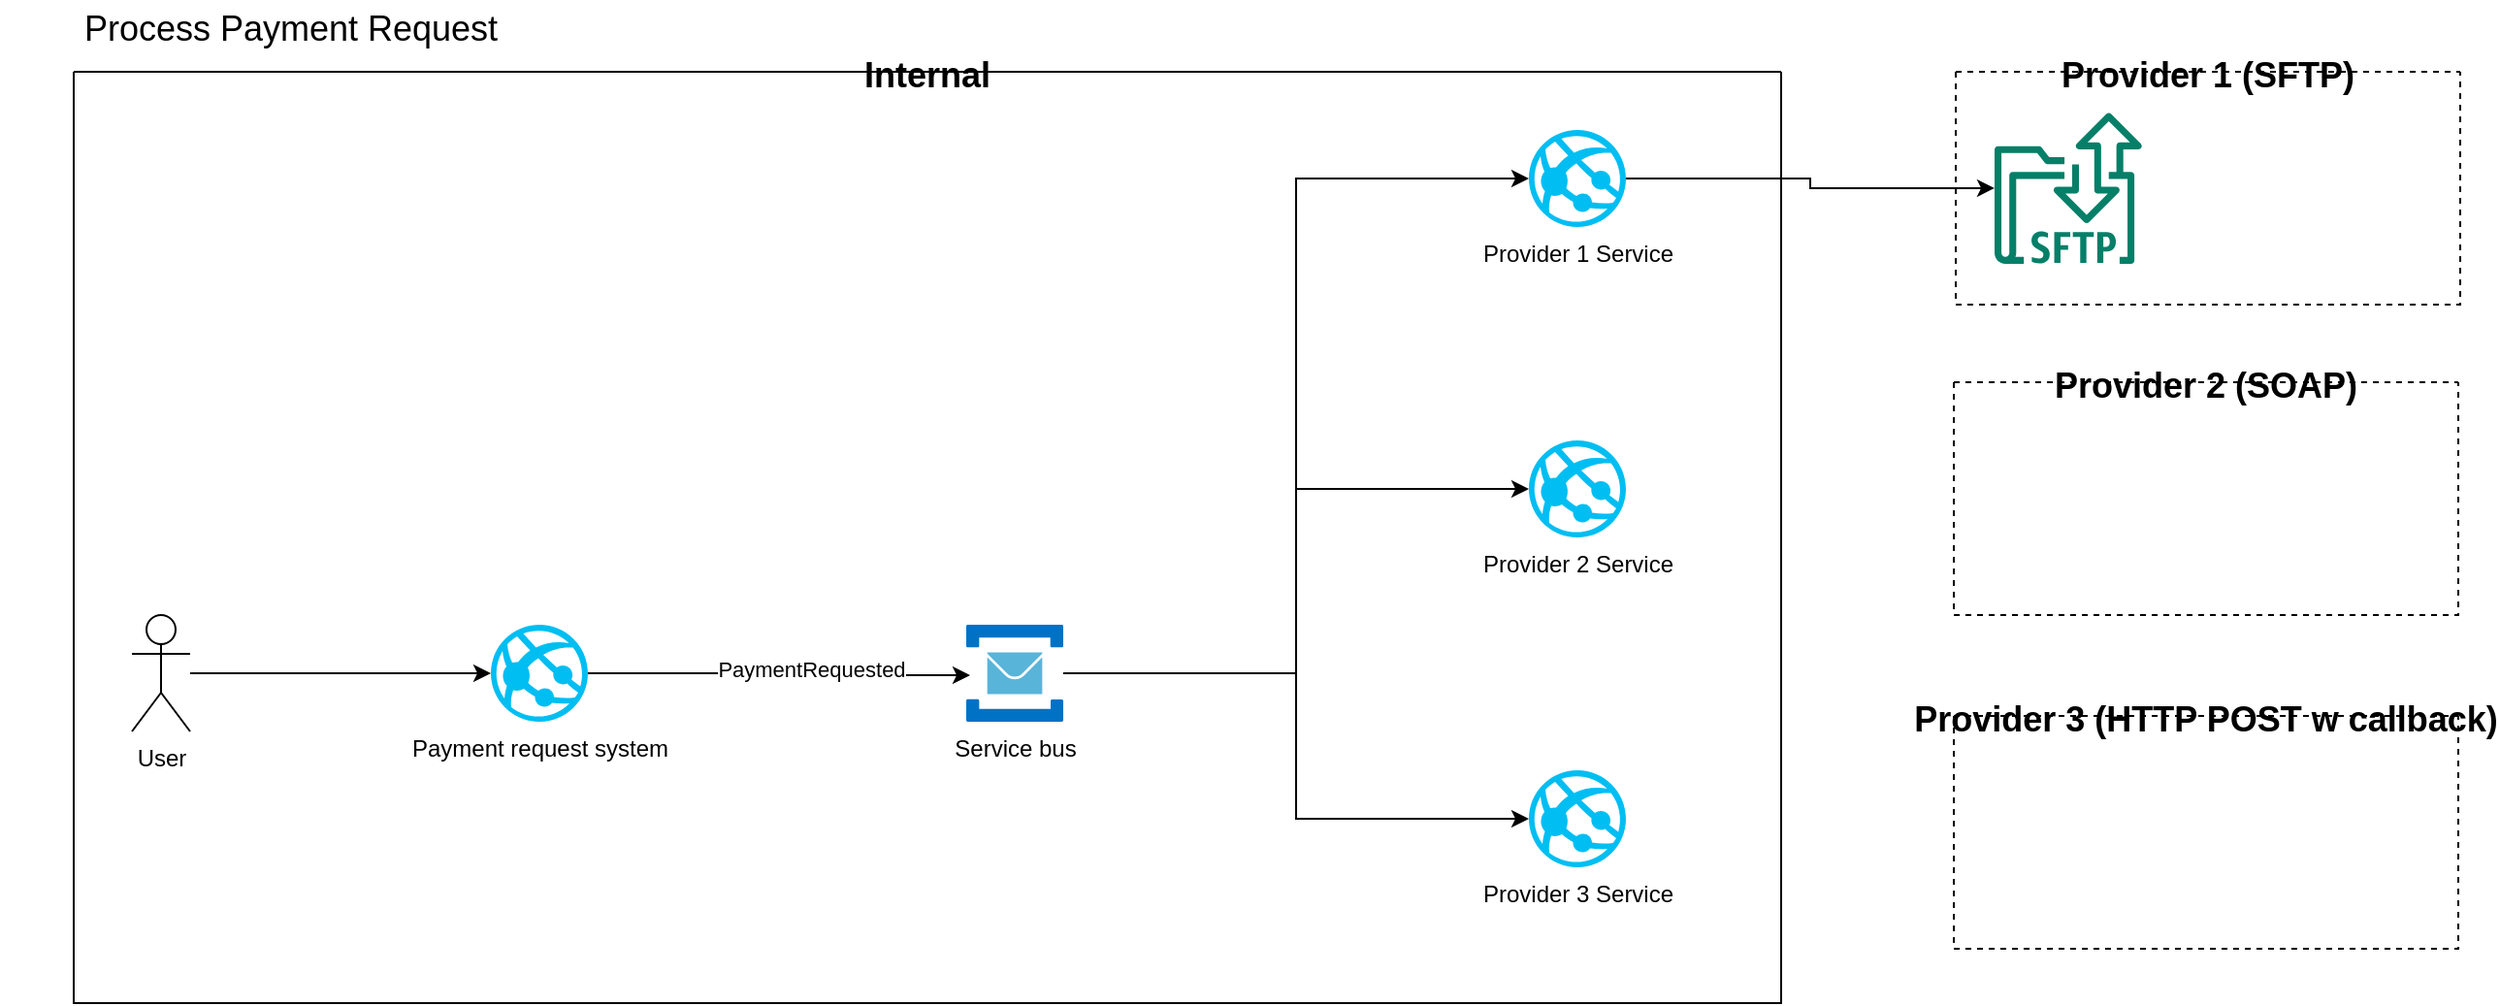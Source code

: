 <mxfile version="21.6.5" type="github">
  <diagram id="WI9T0HZ2pTsCkuznbFz-" name="Page-1">
    <mxGraphModel dx="2347" dy="852" grid="1" gridSize="10" guides="1" tooltips="1" connect="1" arrows="1" fold="1" page="1" pageScale="1" pageWidth="1169" pageHeight="827" math="0" shadow="0">
      <root>
        <mxCell id="0" />
        <mxCell id="1" parent="0" />
        <mxCell id="Co23d4PtDFO6StpBjzTT-1" value="Provider 1 (SFTP)" style="swimlane;startSize=0;dashed=1;fontSize=18;" vertex="1" parent="1">
          <mxGeometry x="910" y="90" width="260" height="120" as="geometry" />
        </mxCell>
        <mxCell id="Co23d4PtDFO6StpBjzTT-29" value="" style="sketch=0;outlineConnect=0;fontColor=#232F3E;gradientColor=none;fillColor=#067F68;strokeColor=none;dashed=0;verticalLabelPosition=bottom;verticalAlign=top;align=center;html=1;fontSize=12;fontStyle=0;aspect=fixed;shape=mxgraph.aws4.transfer_for_sftp_resource;" vertex="1" parent="Co23d4PtDFO6StpBjzTT-1">
          <mxGeometry x="20" y="21" width="76" height="78" as="geometry" />
        </mxCell>
        <mxCell id="Co23d4PtDFO6StpBjzTT-2" value="Provider 2 (SOAP)" style="swimlane;startSize=0;dashed=1;fontSize=18;" vertex="1" parent="1">
          <mxGeometry x="909" y="250" width="260" height="120" as="geometry" />
        </mxCell>
        <mxCell id="Co23d4PtDFO6StpBjzTT-3" value="Provider 3 (HTTP POST w callback)" style="swimlane;startSize=0;dashed=1;fontSize=18;" vertex="1" parent="1">
          <mxGeometry x="909" y="422" width="260" height="120" as="geometry" />
        </mxCell>
        <mxCell id="Co23d4PtDFO6StpBjzTT-5" value="Internal" style="swimlane;startSize=0;fontSize=18;" vertex="1" parent="1">
          <mxGeometry x="-60" y="90" width="880" height="480" as="geometry" />
        </mxCell>
        <mxCell id="Co23d4PtDFO6StpBjzTT-16" style="edgeStyle=orthogonalEdgeStyle;rounded=0;orthogonalLoop=1;jettySize=auto;html=1;entryX=0.04;entryY=0.52;entryDx=0;entryDy=0;entryPerimeter=0;" edge="1" parent="Co23d4PtDFO6StpBjzTT-5" source="Co23d4PtDFO6StpBjzTT-6" target="Co23d4PtDFO6StpBjzTT-13">
          <mxGeometry relative="1" as="geometry">
            <Array as="points">
              <mxPoint x="340" y="310" />
            </Array>
          </mxGeometry>
        </mxCell>
        <mxCell id="Co23d4PtDFO6StpBjzTT-17" value="PaymentRequested" style="edgeLabel;html=1;align=center;verticalAlign=middle;resizable=0;points=[];" vertex="1" connectable="0" parent="Co23d4PtDFO6StpBjzTT-16">
          <mxGeometry x="0.167" y="3" relative="1" as="geometry">
            <mxPoint as="offset" />
          </mxGeometry>
        </mxCell>
        <mxCell id="Co23d4PtDFO6StpBjzTT-6" value="Payment request system" style="verticalLabelPosition=bottom;html=1;verticalAlign=top;align=center;strokeColor=none;fillColor=#00BEF2;shape=mxgraph.azure.azure_website;pointerEvents=1;" vertex="1" parent="Co23d4PtDFO6StpBjzTT-5">
          <mxGeometry x="215" y="285" width="50" height="50" as="geometry" />
        </mxCell>
        <mxCell id="Co23d4PtDFO6StpBjzTT-15" style="edgeStyle=orthogonalEdgeStyle;rounded=0;orthogonalLoop=1;jettySize=auto;html=1;entryX=0;entryY=0.5;entryDx=0;entryDy=0;entryPerimeter=0;" edge="1" parent="Co23d4PtDFO6StpBjzTT-5" source="Co23d4PtDFO6StpBjzTT-7" target="Co23d4PtDFO6StpBjzTT-6">
          <mxGeometry relative="1" as="geometry" />
        </mxCell>
        <mxCell id="Co23d4PtDFO6StpBjzTT-7" value="User" style="shape=umlActor;verticalLabelPosition=bottom;verticalAlign=top;html=1;outlineConnect=0;" vertex="1" parent="Co23d4PtDFO6StpBjzTT-5">
          <mxGeometry x="30" y="280" width="30" height="60" as="geometry" />
        </mxCell>
        <mxCell id="Co23d4PtDFO6StpBjzTT-22" style="edgeStyle=orthogonalEdgeStyle;rounded=0;orthogonalLoop=1;jettySize=auto;html=1;entryX=0;entryY=0.5;entryDx=0;entryDy=0;entryPerimeter=0;" edge="1" parent="Co23d4PtDFO6StpBjzTT-5" source="Co23d4PtDFO6StpBjzTT-13" target="Co23d4PtDFO6StpBjzTT-19">
          <mxGeometry relative="1" as="geometry" />
        </mxCell>
        <mxCell id="Co23d4PtDFO6StpBjzTT-24" style="edgeStyle=orthogonalEdgeStyle;rounded=0;orthogonalLoop=1;jettySize=auto;html=1;entryX=0;entryY=0.5;entryDx=0;entryDy=0;entryPerimeter=0;" edge="1" parent="Co23d4PtDFO6StpBjzTT-5" source="Co23d4PtDFO6StpBjzTT-13" target="Co23d4PtDFO6StpBjzTT-20">
          <mxGeometry relative="1" as="geometry" />
        </mxCell>
        <mxCell id="Co23d4PtDFO6StpBjzTT-25" style="edgeStyle=orthogonalEdgeStyle;rounded=0;orthogonalLoop=1;jettySize=auto;html=1;entryX=0;entryY=0.5;entryDx=0;entryDy=0;entryPerimeter=0;" edge="1" parent="Co23d4PtDFO6StpBjzTT-5" source="Co23d4PtDFO6StpBjzTT-13" target="Co23d4PtDFO6StpBjzTT-21">
          <mxGeometry relative="1" as="geometry" />
        </mxCell>
        <mxCell id="Co23d4PtDFO6StpBjzTT-13" value="Service bus" style="image;sketch=0;aspect=fixed;html=1;points=[];align=center;fontSize=12;image=img/lib/mscae/Service_Bus.svg;" vertex="1" parent="Co23d4PtDFO6StpBjzTT-5">
          <mxGeometry x="460" y="285" width="50" height="50" as="geometry" />
        </mxCell>
        <mxCell id="Co23d4PtDFO6StpBjzTT-14" value="&lt;font style=&quot;font-size: 18px;&quot;&gt;Process Payment Request&lt;/font&gt;" style="text;html=1;strokeColor=none;fillColor=none;align=center;verticalAlign=middle;whiteSpace=wrap;rounded=0;" vertex="1" parent="Co23d4PtDFO6StpBjzTT-5">
          <mxGeometry x="-38" y="-37" width="300" height="30" as="geometry" />
        </mxCell>
        <mxCell id="Co23d4PtDFO6StpBjzTT-19" value="Provider 1 Service" style="verticalLabelPosition=bottom;html=1;verticalAlign=top;align=center;strokeColor=none;fillColor=#00BEF2;shape=mxgraph.azure.azure_website;pointerEvents=1;" vertex="1" parent="Co23d4PtDFO6StpBjzTT-5">
          <mxGeometry x="750" y="30" width="50" height="50" as="geometry" />
        </mxCell>
        <mxCell id="Co23d4PtDFO6StpBjzTT-20" value="Provider 2 Service" style="verticalLabelPosition=bottom;html=1;verticalAlign=top;align=center;strokeColor=none;fillColor=#00BEF2;shape=mxgraph.azure.azure_website;pointerEvents=1;" vertex="1" parent="Co23d4PtDFO6StpBjzTT-5">
          <mxGeometry x="750" y="190" width="50" height="50" as="geometry" />
        </mxCell>
        <mxCell id="Co23d4PtDFO6StpBjzTT-21" value="Provider 3 Service" style="verticalLabelPosition=bottom;html=1;verticalAlign=top;align=center;strokeColor=none;fillColor=#00BEF2;shape=mxgraph.azure.azure_website;pointerEvents=1;" vertex="1" parent="Co23d4PtDFO6StpBjzTT-5">
          <mxGeometry x="750" y="360" width="50" height="50" as="geometry" />
        </mxCell>
        <mxCell id="Co23d4PtDFO6StpBjzTT-30" style="edgeStyle=orthogonalEdgeStyle;rounded=0;orthogonalLoop=1;jettySize=auto;html=1;" edge="1" parent="1" source="Co23d4PtDFO6StpBjzTT-19" target="Co23d4PtDFO6StpBjzTT-29">
          <mxGeometry relative="1" as="geometry" />
        </mxCell>
      </root>
    </mxGraphModel>
  </diagram>
</mxfile>
